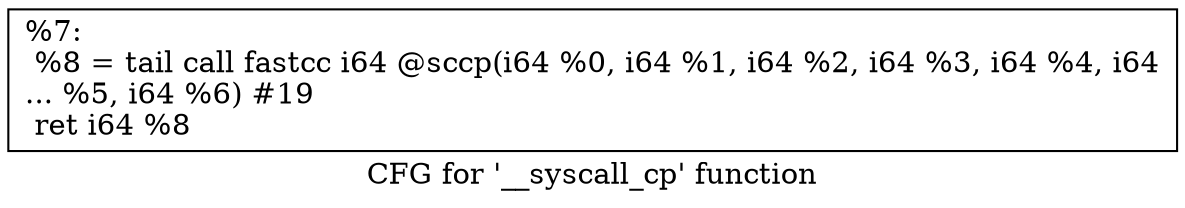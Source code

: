 digraph "CFG for '__syscall_cp' function" {
	label="CFG for '__syscall_cp' function";

	Node0x1f2d8d0 [shape=record,label="{%7:\l  %8 = tail call fastcc i64 @sccp(i64 %0, i64 %1, i64 %2, i64 %3, i64 %4, i64\l... %5, i64 %6) #19\l  ret i64 %8\l}"];
}
